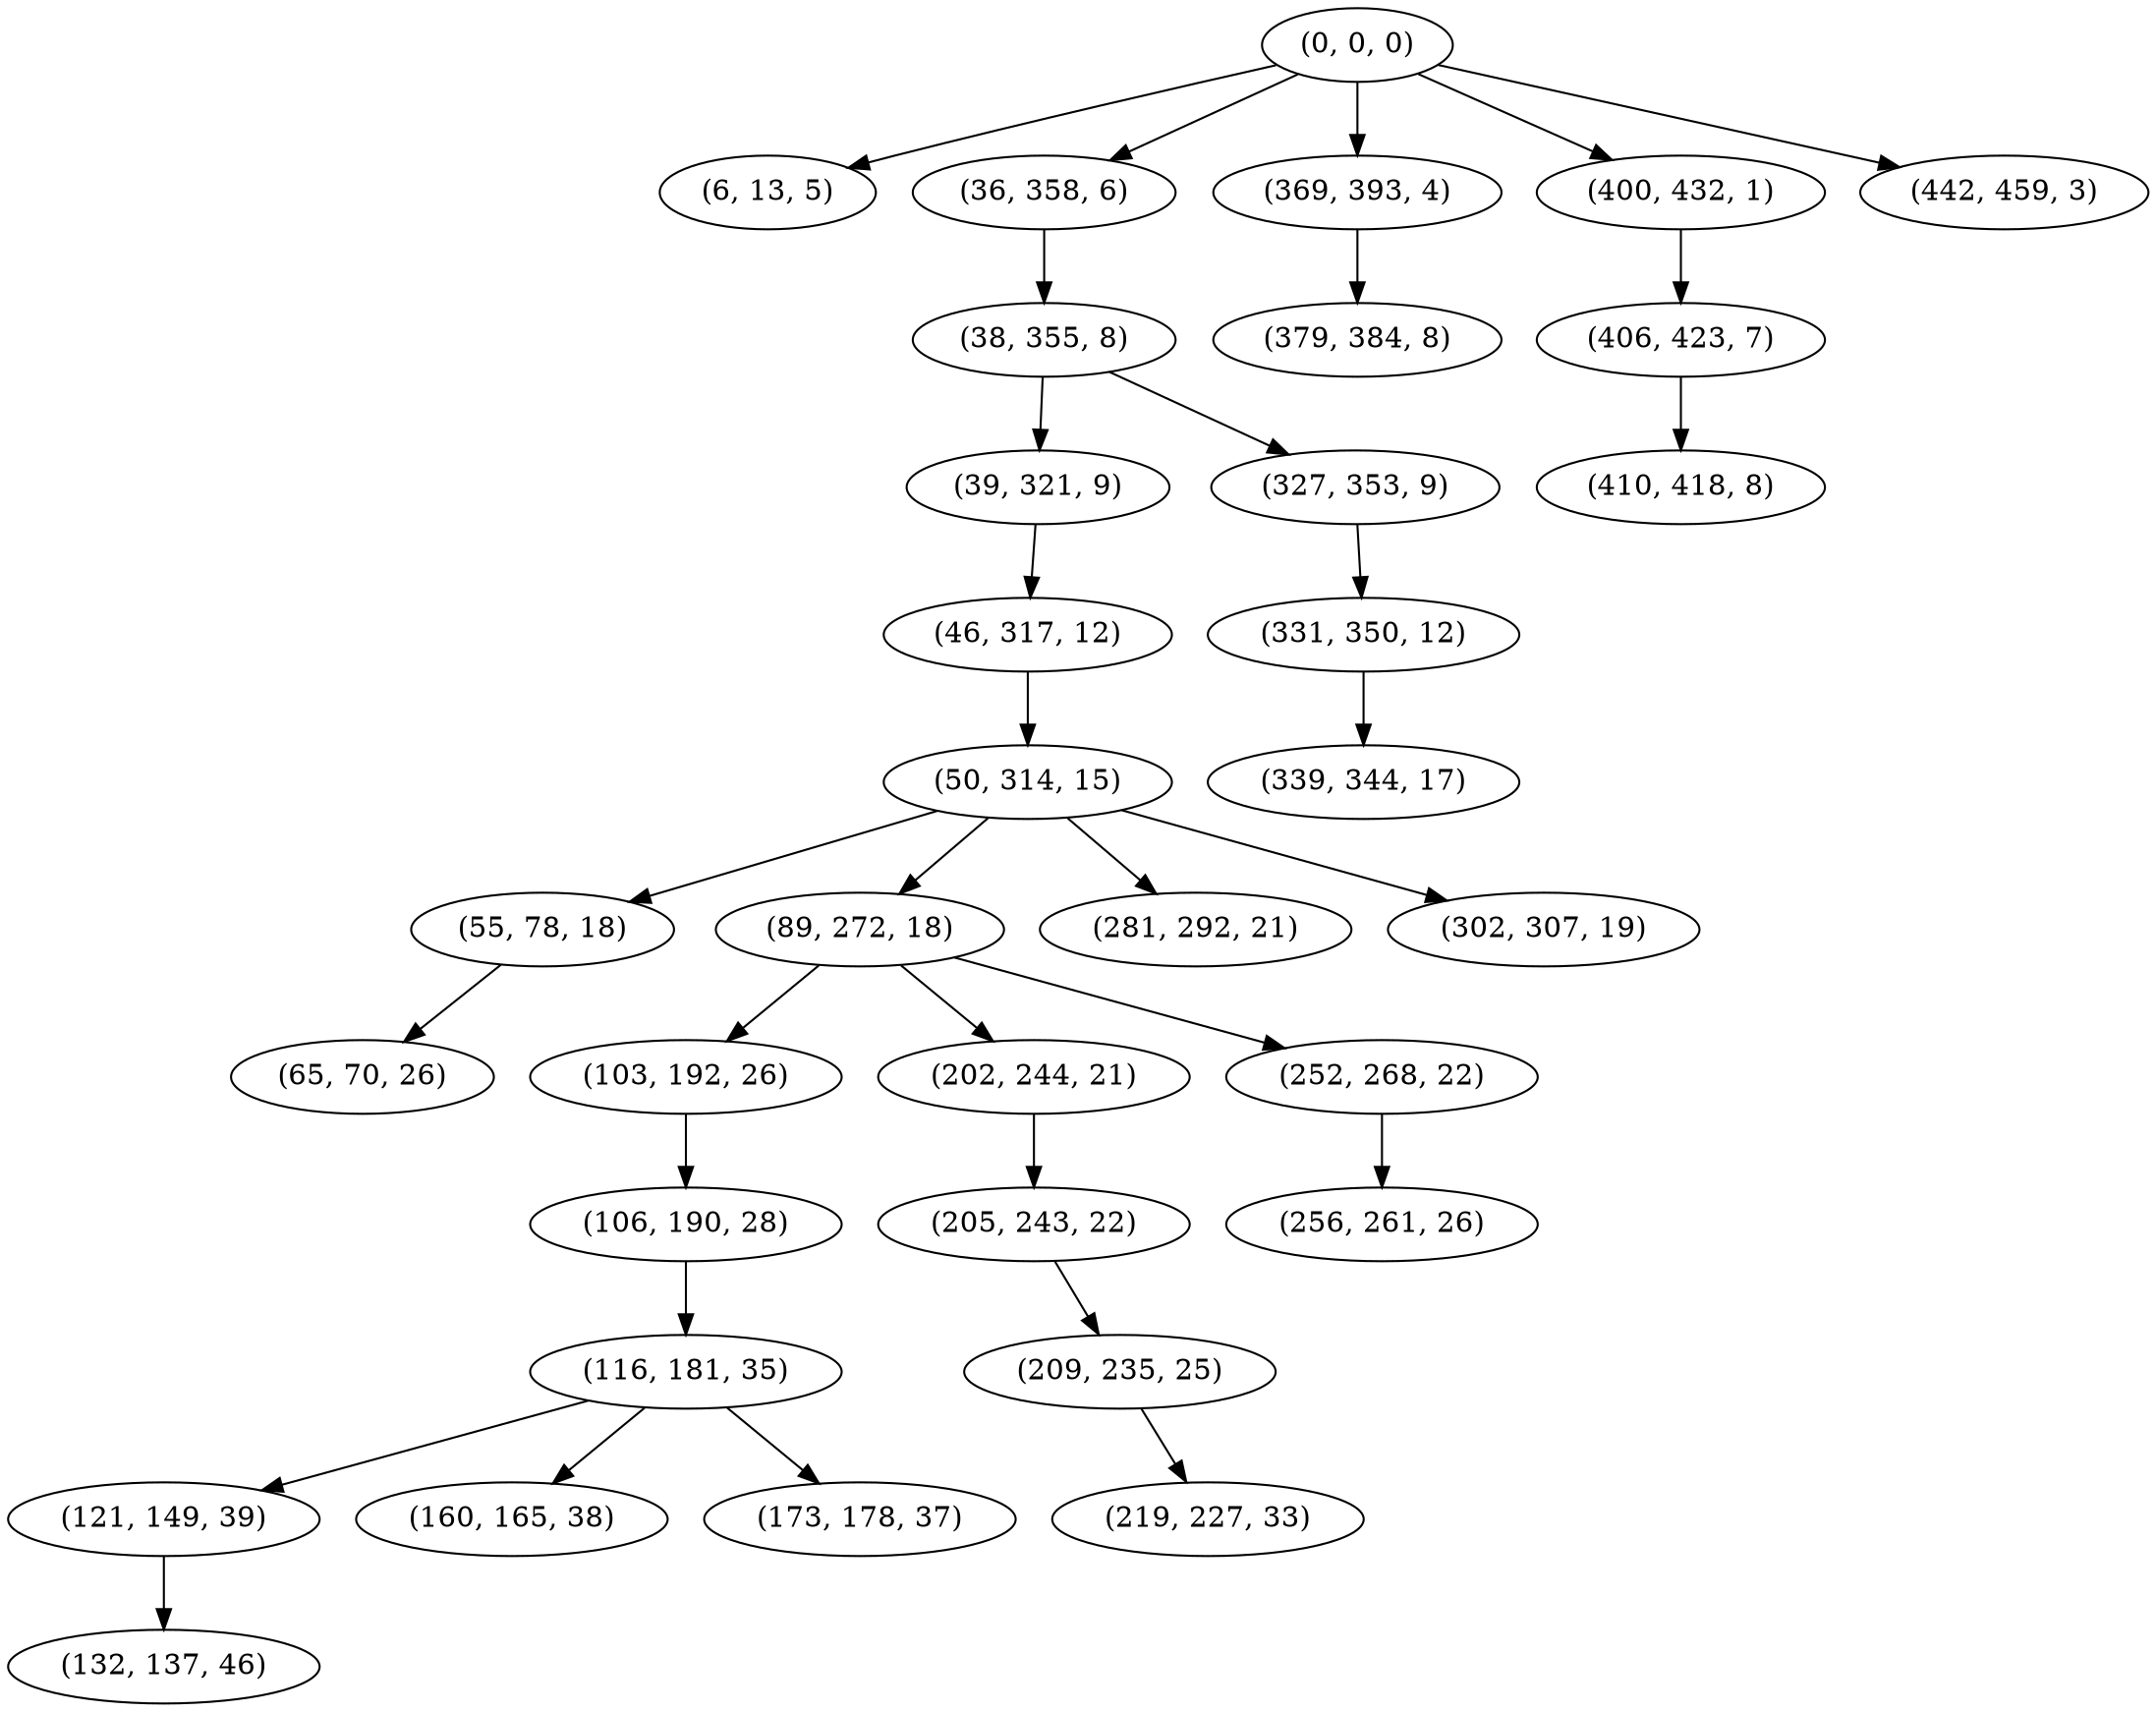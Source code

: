 digraph tree {
    "(0, 0, 0)";
    "(6, 13, 5)";
    "(36, 358, 6)";
    "(38, 355, 8)";
    "(39, 321, 9)";
    "(46, 317, 12)";
    "(50, 314, 15)";
    "(55, 78, 18)";
    "(65, 70, 26)";
    "(89, 272, 18)";
    "(103, 192, 26)";
    "(106, 190, 28)";
    "(116, 181, 35)";
    "(121, 149, 39)";
    "(132, 137, 46)";
    "(160, 165, 38)";
    "(173, 178, 37)";
    "(202, 244, 21)";
    "(205, 243, 22)";
    "(209, 235, 25)";
    "(219, 227, 33)";
    "(252, 268, 22)";
    "(256, 261, 26)";
    "(281, 292, 21)";
    "(302, 307, 19)";
    "(327, 353, 9)";
    "(331, 350, 12)";
    "(339, 344, 17)";
    "(369, 393, 4)";
    "(379, 384, 8)";
    "(400, 432, 1)";
    "(406, 423, 7)";
    "(410, 418, 8)";
    "(442, 459, 3)";
    "(0, 0, 0)" -> "(6, 13, 5)";
    "(0, 0, 0)" -> "(36, 358, 6)";
    "(0, 0, 0)" -> "(369, 393, 4)";
    "(0, 0, 0)" -> "(400, 432, 1)";
    "(0, 0, 0)" -> "(442, 459, 3)";
    "(36, 358, 6)" -> "(38, 355, 8)";
    "(38, 355, 8)" -> "(39, 321, 9)";
    "(38, 355, 8)" -> "(327, 353, 9)";
    "(39, 321, 9)" -> "(46, 317, 12)";
    "(46, 317, 12)" -> "(50, 314, 15)";
    "(50, 314, 15)" -> "(55, 78, 18)";
    "(50, 314, 15)" -> "(89, 272, 18)";
    "(50, 314, 15)" -> "(281, 292, 21)";
    "(50, 314, 15)" -> "(302, 307, 19)";
    "(55, 78, 18)" -> "(65, 70, 26)";
    "(89, 272, 18)" -> "(103, 192, 26)";
    "(89, 272, 18)" -> "(202, 244, 21)";
    "(89, 272, 18)" -> "(252, 268, 22)";
    "(103, 192, 26)" -> "(106, 190, 28)";
    "(106, 190, 28)" -> "(116, 181, 35)";
    "(116, 181, 35)" -> "(121, 149, 39)";
    "(116, 181, 35)" -> "(160, 165, 38)";
    "(116, 181, 35)" -> "(173, 178, 37)";
    "(121, 149, 39)" -> "(132, 137, 46)";
    "(202, 244, 21)" -> "(205, 243, 22)";
    "(205, 243, 22)" -> "(209, 235, 25)";
    "(209, 235, 25)" -> "(219, 227, 33)";
    "(252, 268, 22)" -> "(256, 261, 26)";
    "(327, 353, 9)" -> "(331, 350, 12)";
    "(331, 350, 12)" -> "(339, 344, 17)";
    "(369, 393, 4)" -> "(379, 384, 8)";
    "(400, 432, 1)" -> "(406, 423, 7)";
    "(406, 423, 7)" -> "(410, 418, 8)";
}
